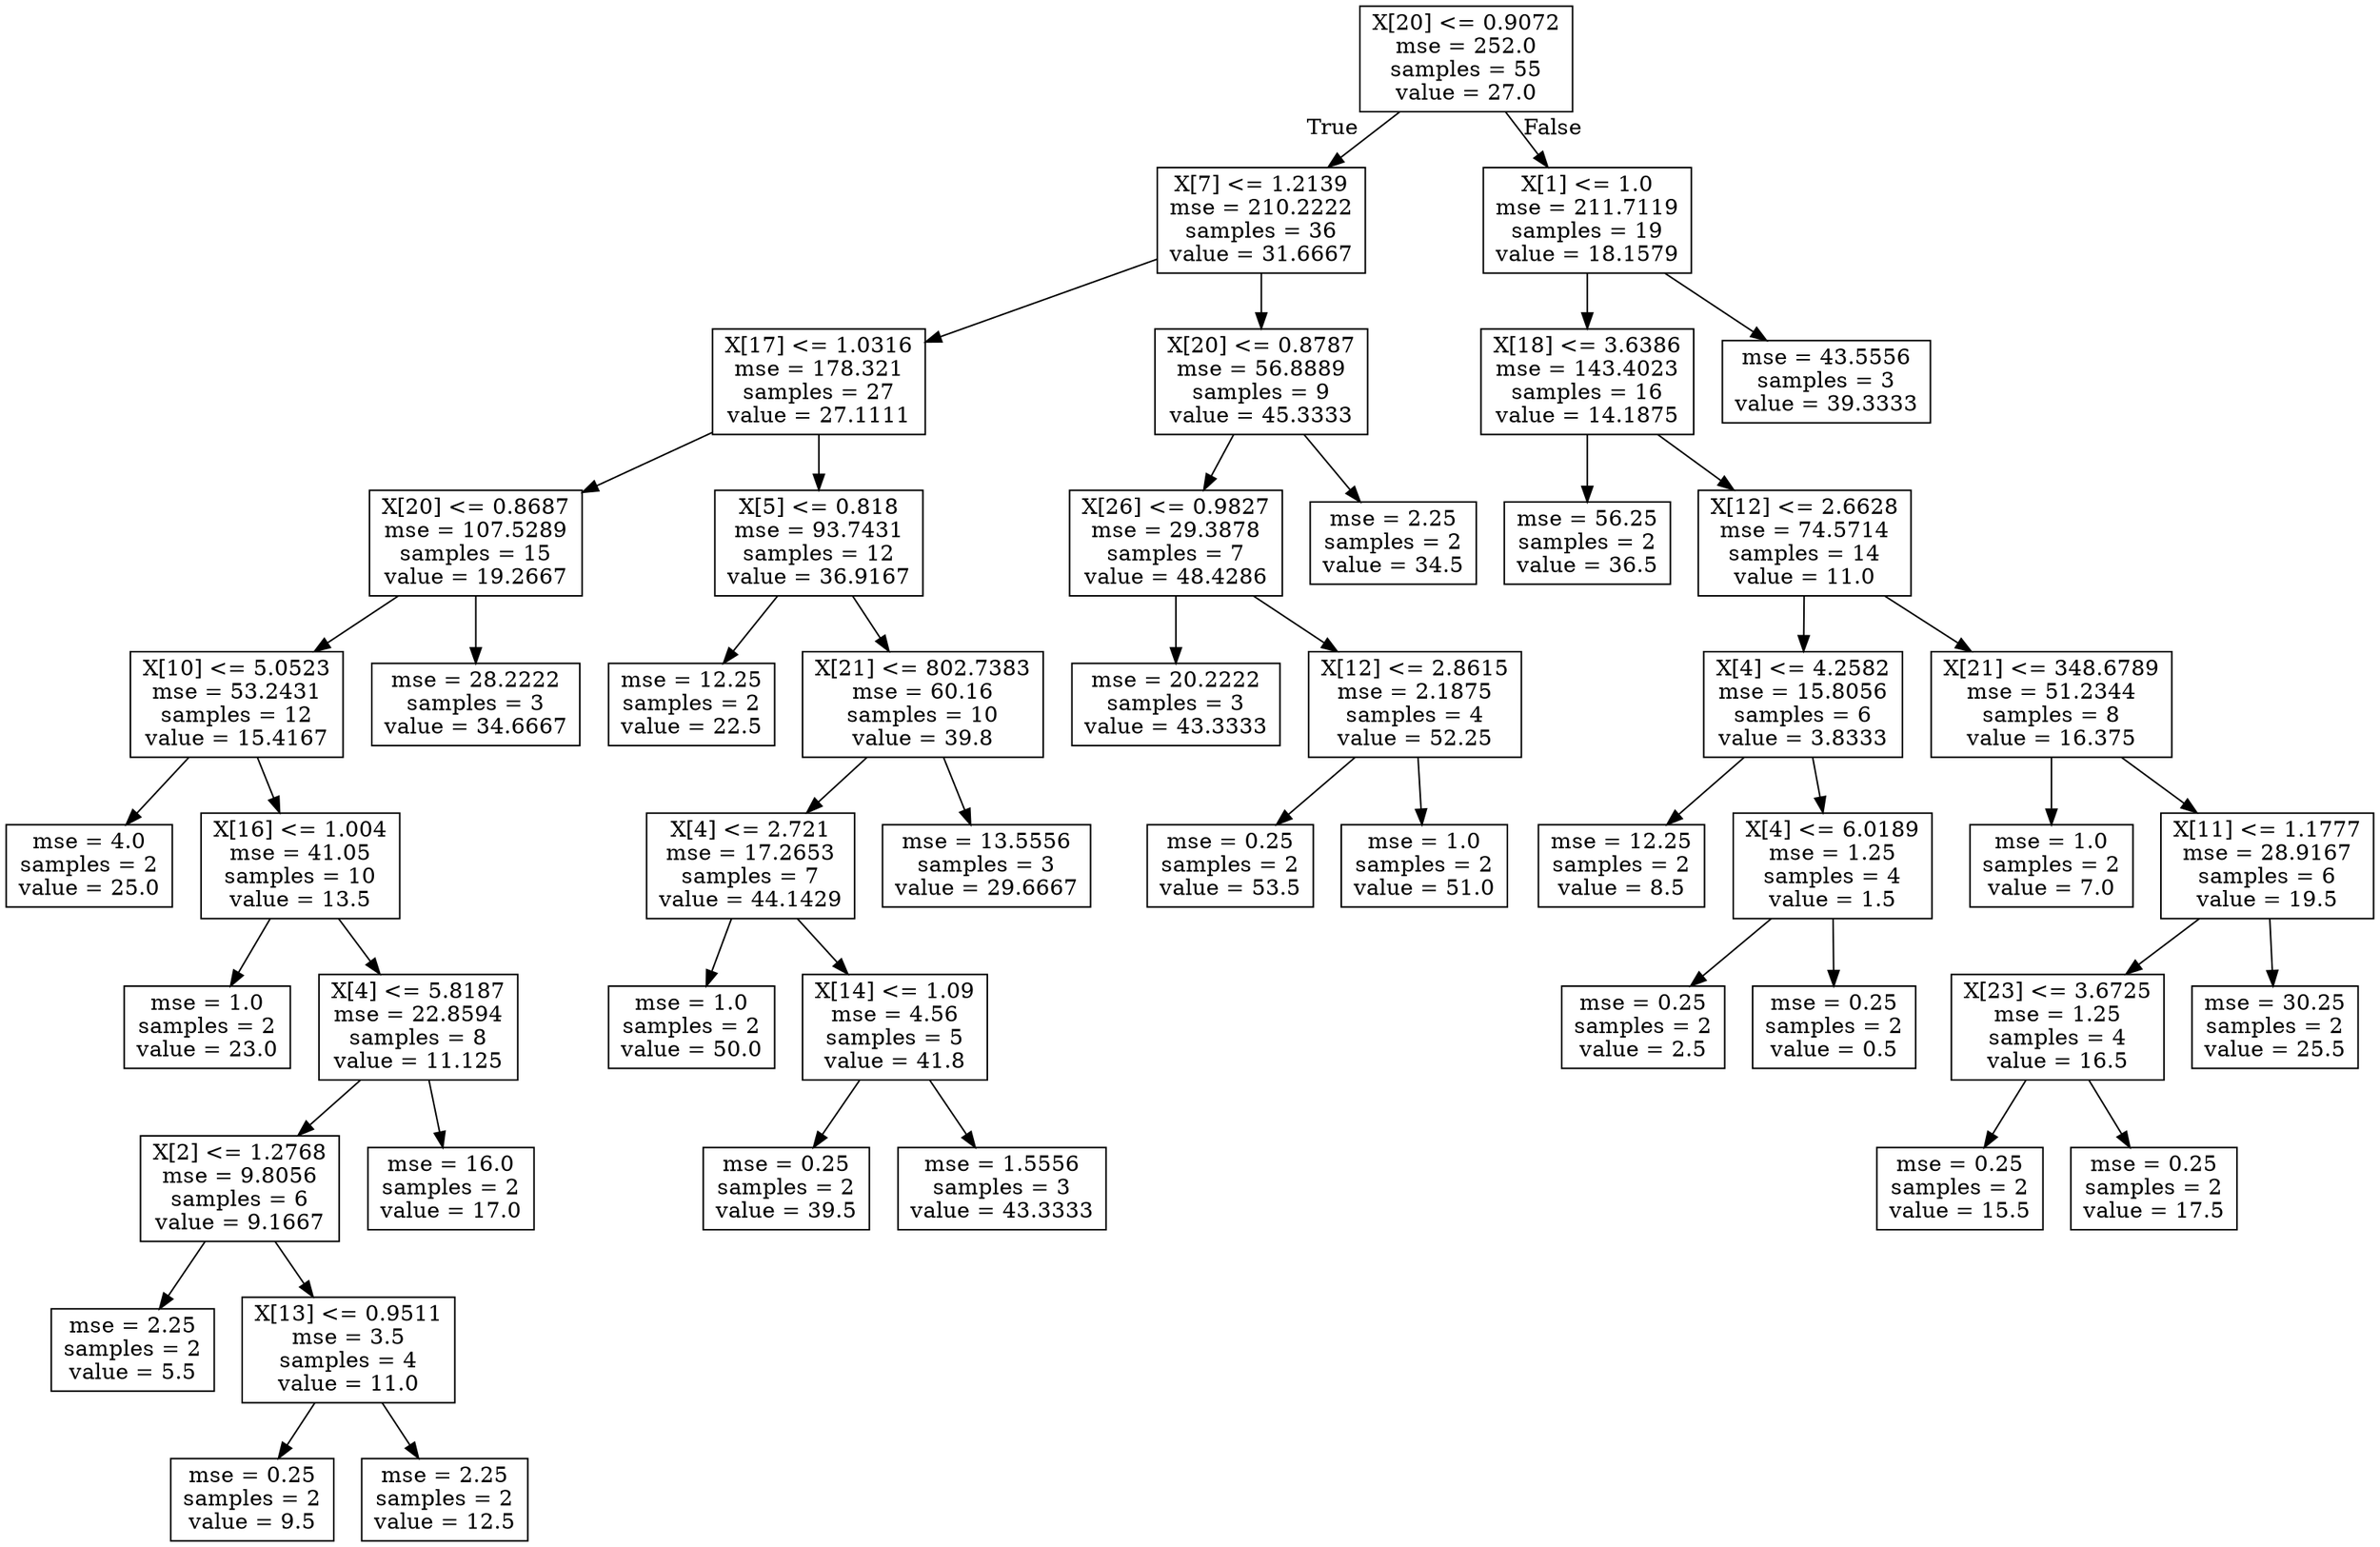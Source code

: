 digraph Tree {
node [shape=box] ;
0 [label="X[20] <= 0.9072\nmse = 252.0\nsamples = 55\nvalue = 27.0"] ;
1 [label="X[7] <= 1.2139\nmse = 210.2222\nsamples = 36\nvalue = 31.6667"] ;
0 -> 1 [labeldistance=2.5, labelangle=45, headlabel="True"] ;
2 [label="X[17] <= 1.0316\nmse = 178.321\nsamples = 27\nvalue = 27.1111"] ;
1 -> 2 ;
3 [label="X[20] <= 0.8687\nmse = 107.5289\nsamples = 15\nvalue = 19.2667"] ;
2 -> 3 ;
4 [label="X[10] <= 5.0523\nmse = 53.2431\nsamples = 12\nvalue = 15.4167"] ;
3 -> 4 ;
5 [label="mse = 4.0\nsamples = 2\nvalue = 25.0"] ;
4 -> 5 ;
6 [label="X[16] <= 1.004\nmse = 41.05\nsamples = 10\nvalue = 13.5"] ;
4 -> 6 ;
7 [label="mse = 1.0\nsamples = 2\nvalue = 23.0"] ;
6 -> 7 ;
8 [label="X[4] <= 5.8187\nmse = 22.8594\nsamples = 8\nvalue = 11.125"] ;
6 -> 8 ;
9 [label="X[2] <= 1.2768\nmse = 9.8056\nsamples = 6\nvalue = 9.1667"] ;
8 -> 9 ;
10 [label="mse = 2.25\nsamples = 2\nvalue = 5.5"] ;
9 -> 10 ;
11 [label="X[13] <= 0.9511\nmse = 3.5\nsamples = 4\nvalue = 11.0"] ;
9 -> 11 ;
12 [label="mse = 0.25\nsamples = 2\nvalue = 9.5"] ;
11 -> 12 ;
13 [label="mse = 2.25\nsamples = 2\nvalue = 12.5"] ;
11 -> 13 ;
14 [label="mse = 16.0\nsamples = 2\nvalue = 17.0"] ;
8 -> 14 ;
15 [label="mse = 28.2222\nsamples = 3\nvalue = 34.6667"] ;
3 -> 15 ;
16 [label="X[5] <= 0.818\nmse = 93.7431\nsamples = 12\nvalue = 36.9167"] ;
2 -> 16 ;
17 [label="mse = 12.25\nsamples = 2\nvalue = 22.5"] ;
16 -> 17 ;
18 [label="X[21] <= 802.7383\nmse = 60.16\nsamples = 10\nvalue = 39.8"] ;
16 -> 18 ;
19 [label="X[4] <= 2.721\nmse = 17.2653\nsamples = 7\nvalue = 44.1429"] ;
18 -> 19 ;
20 [label="mse = 1.0\nsamples = 2\nvalue = 50.0"] ;
19 -> 20 ;
21 [label="X[14] <= 1.09\nmse = 4.56\nsamples = 5\nvalue = 41.8"] ;
19 -> 21 ;
22 [label="mse = 0.25\nsamples = 2\nvalue = 39.5"] ;
21 -> 22 ;
23 [label="mse = 1.5556\nsamples = 3\nvalue = 43.3333"] ;
21 -> 23 ;
24 [label="mse = 13.5556\nsamples = 3\nvalue = 29.6667"] ;
18 -> 24 ;
25 [label="X[20] <= 0.8787\nmse = 56.8889\nsamples = 9\nvalue = 45.3333"] ;
1 -> 25 ;
26 [label="X[26] <= 0.9827\nmse = 29.3878\nsamples = 7\nvalue = 48.4286"] ;
25 -> 26 ;
27 [label="mse = 20.2222\nsamples = 3\nvalue = 43.3333"] ;
26 -> 27 ;
28 [label="X[12] <= 2.8615\nmse = 2.1875\nsamples = 4\nvalue = 52.25"] ;
26 -> 28 ;
29 [label="mse = 0.25\nsamples = 2\nvalue = 53.5"] ;
28 -> 29 ;
30 [label="mse = 1.0\nsamples = 2\nvalue = 51.0"] ;
28 -> 30 ;
31 [label="mse = 2.25\nsamples = 2\nvalue = 34.5"] ;
25 -> 31 ;
32 [label="X[1] <= 1.0\nmse = 211.7119\nsamples = 19\nvalue = 18.1579"] ;
0 -> 32 [labeldistance=2.5, labelangle=-45, headlabel="False"] ;
33 [label="X[18] <= 3.6386\nmse = 143.4023\nsamples = 16\nvalue = 14.1875"] ;
32 -> 33 ;
34 [label="mse = 56.25\nsamples = 2\nvalue = 36.5"] ;
33 -> 34 ;
35 [label="X[12] <= 2.6628\nmse = 74.5714\nsamples = 14\nvalue = 11.0"] ;
33 -> 35 ;
36 [label="X[4] <= 4.2582\nmse = 15.8056\nsamples = 6\nvalue = 3.8333"] ;
35 -> 36 ;
37 [label="mse = 12.25\nsamples = 2\nvalue = 8.5"] ;
36 -> 37 ;
38 [label="X[4] <= 6.0189\nmse = 1.25\nsamples = 4\nvalue = 1.5"] ;
36 -> 38 ;
39 [label="mse = 0.25\nsamples = 2\nvalue = 2.5"] ;
38 -> 39 ;
40 [label="mse = 0.25\nsamples = 2\nvalue = 0.5"] ;
38 -> 40 ;
41 [label="X[21] <= 348.6789\nmse = 51.2344\nsamples = 8\nvalue = 16.375"] ;
35 -> 41 ;
42 [label="mse = 1.0\nsamples = 2\nvalue = 7.0"] ;
41 -> 42 ;
43 [label="X[11] <= 1.1777\nmse = 28.9167\nsamples = 6\nvalue = 19.5"] ;
41 -> 43 ;
44 [label="X[23] <= 3.6725\nmse = 1.25\nsamples = 4\nvalue = 16.5"] ;
43 -> 44 ;
45 [label="mse = 0.25\nsamples = 2\nvalue = 15.5"] ;
44 -> 45 ;
46 [label="mse = 0.25\nsamples = 2\nvalue = 17.5"] ;
44 -> 46 ;
47 [label="mse = 30.25\nsamples = 2\nvalue = 25.5"] ;
43 -> 47 ;
48 [label="mse = 43.5556\nsamples = 3\nvalue = 39.3333"] ;
32 -> 48 ;
}